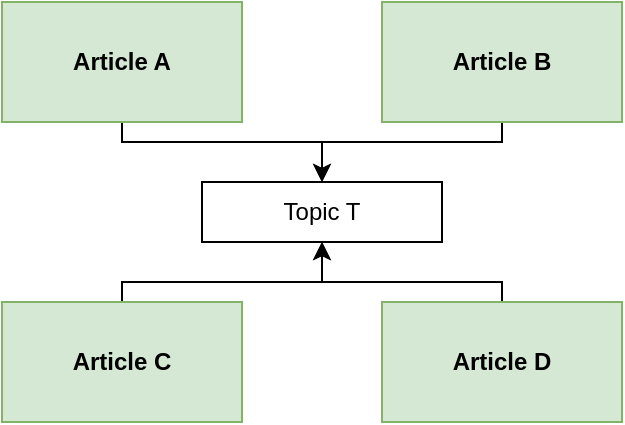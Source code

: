<mxfile version="12.9.10" type="github">
  <diagram id="4uHPbL5fgGWRH_RetU_8" name="Page-1">
    <mxGraphModel dx="1422" dy="713" grid="1" gridSize="10" guides="1" tooltips="1" connect="1" arrows="1" fold="0" page="1" pageScale="1" pageWidth="850" pageHeight="1100" math="0" shadow="0">
      <root>
        <mxCell id="0" />
        <mxCell id="1" parent="0" />
        <mxCell id="aGT5PehBE_rPFUHjBU8b-1" style="edgeStyle=orthogonalEdgeStyle;rounded=0;orthogonalLoop=1;jettySize=auto;html=1;entryX=0.5;entryY=0;entryDx=0;entryDy=0;" edge="1" parent="1" source="aGT5PehBE_rPFUHjBU8b-2" target="aGT5PehBE_rPFUHjBU8b-10">
          <mxGeometry relative="1" as="geometry">
            <Array as="points">
              <mxPoint x="70" y="80" />
              <mxPoint x="170" y="80" />
            </Array>
          </mxGeometry>
        </mxCell>
        <mxCell id="aGT5PehBE_rPFUHjBU8b-2" value="Article A" style="rounded=0;whiteSpace=wrap;html=1;fillColor=#d5e8d4;strokeColor=#82b366;fontStyle=1" vertex="1" parent="1">
          <mxGeometry x="10" y="10" width="120" height="60" as="geometry" />
        </mxCell>
        <mxCell id="aGT5PehBE_rPFUHjBU8b-3" style="edgeStyle=orthogonalEdgeStyle;rounded=0;orthogonalLoop=1;jettySize=auto;html=1;entryX=0.5;entryY=0;entryDx=0;entryDy=0;" edge="1" parent="1" source="aGT5PehBE_rPFUHjBU8b-4" target="aGT5PehBE_rPFUHjBU8b-10">
          <mxGeometry relative="1" as="geometry">
            <Array as="points">
              <mxPoint x="260" y="80" />
              <mxPoint x="170" y="80" />
            </Array>
          </mxGeometry>
        </mxCell>
        <mxCell id="aGT5PehBE_rPFUHjBU8b-4" value="Article B" style="rounded=0;whiteSpace=wrap;html=1;fillColor=#d5e8d4;strokeColor=#82b366;fontStyle=1" vertex="1" parent="1">
          <mxGeometry x="200" y="10" width="120" height="60" as="geometry" />
        </mxCell>
        <mxCell id="aGT5PehBE_rPFUHjBU8b-5" style="edgeStyle=orthogonalEdgeStyle;rounded=0;orthogonalLoop=1;jettySize=auto;html=1;entryX=0.5;entryY=1;entryDx=0;entryDy=0;" edge="1" parent="1" source="aGT5PehBE_rPFUHjBU8b-6" target="aGT5PehBE_rPFUHjBU8b-10">
          <mxGeometry relative="1" as="geometry">
            <Array as="points">
              <mxPoint x="70" y="150" />
              <mxPoint x="170" y="150" />
            </Array>
          </mxGeometry>
        </mxCell>
        <mxCell id="aGT5PehBE_rPFUHjBU8b-6" value="Article C" style="rounded=0;whiteSpace=wrap;html=1;fillColor=#d5e8d4;strokeColor=#82b366;fontStyle=1" vertex="1" parent="1">
          <mxGeometry x="10" y="160" width="120" height="60" as="geometry" />
        </mxCell>
        <mxCell id="aGT5PehBE_rPFUHjBU8b-7" value="Article D" style="rounded=0;whiteSpace=wrap;html=1;fillColor=#d5e8d4;strokeColor=#82b366;" vertex="1" parent="1">
          <mxGeometry x="200" y="160" width="120" height="60" as="geometry" />
        </mxCell>
        <mxCell id="aGT5PehBE_rPFUHjBU8b-8" style="edgeStyle=orthogonalEdgeStyle;rounded=0;orthogonalLoop=1;jettySize=auto;html=1;entryX=0.5;entryY=1;entryDx=0;entryDy=0;" edge="1" parent="1" source="aGT5PehBE_rPFUHjBU8b-9" target="aGT5PehBE_rPFUHjBU8b-10">
          <mxGeometry relative="1" as="geometry">
            <Array as="points">
              <mxPoint x="260" y="150" />
              <mxPoint x="170" y="150" />
            </Array>
          </mxGeometry>
        </mxCell>
        <mxCell id="aGT5PehBE_rPFUHjBU8b-9" value="Article D" style="rounded=0;whiteSpace=wrap;html=1;fillColor=#d5e8d4;strokeColor=#82b366;fontStyle=1" vertex="1" parent="1">
          <mxGeometry x="200" y="160" width="120" height="60" as="geometry" />
        </mxCell>
        <mxCell id="aGT5PehBE_rPFUHjBU8b-10" value="Topic T" style="rounded=0;whiteSpace=wrap;html=1;" vertex="1" parent="1">
          <mxGeometry x="110" y="100" width="120" height="30" as="geometry" />
        </mxCell>
      </root>
    </mxGraphModel>
  </diagram>
</mxfile>
